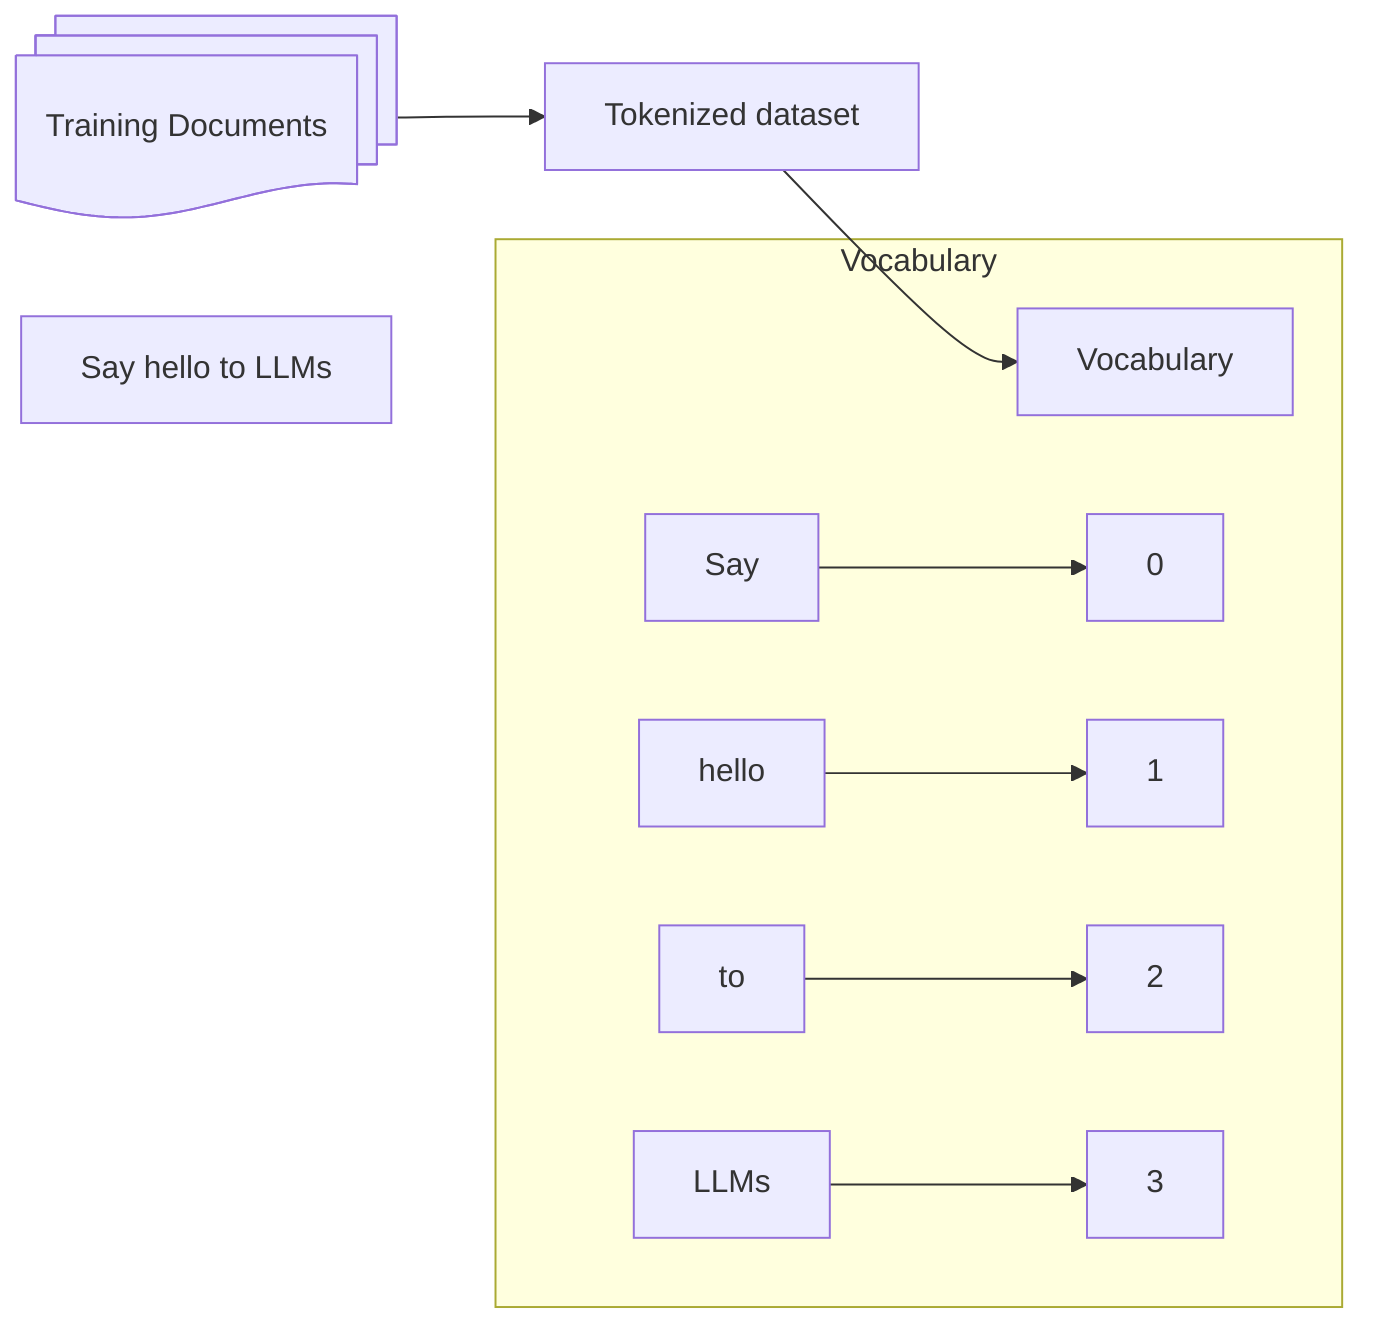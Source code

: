 flowchart LR
    CTD@{ shape: docs, label: "Training Documents"}
    EX["` Say hello to LLMs`"]
    CTD --> TD["Tokenized dataset"]
    TD --> V
    subgraph ide1 [Vocabulary]
        V["Vocabulary"]
        A0[Say] --> T0[0]
        A1[hello] --> T1[1]
        A2[to] --> T2[2]
        A3[LLMs] --> T3[3]
    end